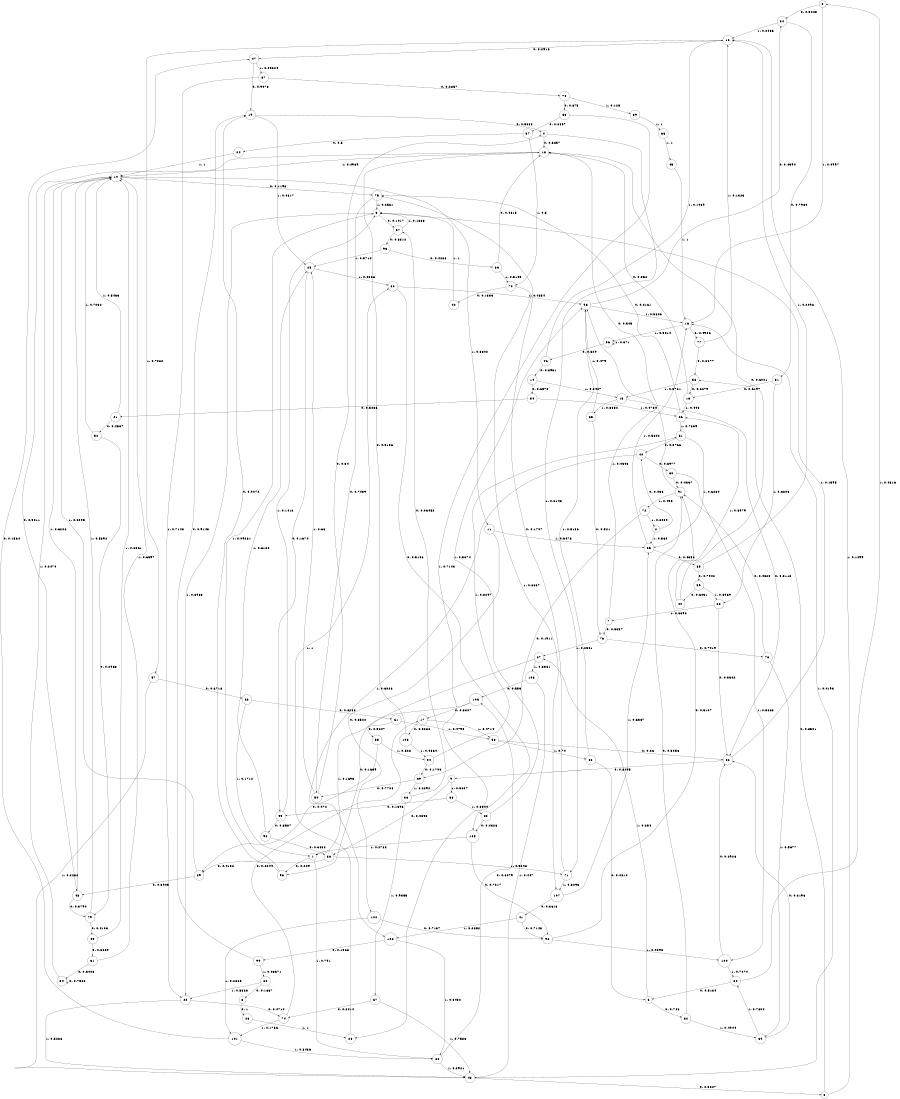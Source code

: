 digraph "ch21randomL10" {
size = "6,8.5";
ratio = "fill";
node [shape = circle];
node [fontsize = 24];
edge [fontsize = 24];
0 -> 84 [label = "0: 0.5003   "];
0 -> 16 [label = "1: 0.4997   "];
1 -> 98 [label = "0: 0.209    "];
1 -> 80 [label = "1: 0.791    "];
2 -> 40 [label = "0: 0.436    "];
2 -> 35 [label = "1: 0.564    "];
3 -> 58 [label = "0: 0.8501   "];
3 -> 12 [label = "1: 0.1499   "];
4 -> 18 [label = "0: 0.3857   "];
4 -> 71 [label = "1: 0.6143   "];
5 -> 97 [label = "0: 0.1017   "];
5 -> 22 [label = "1: 0.8983   "];
6 -> 62 [label = "0: 0.746    "];
6 -> 27 [label = "1: 0.254    "];
7 -> 76 [label = "0: 0.5657   "];
7 -> 96 [label = "1: 0.4343   "];
8 -> 23 [label = "0: 1        "];
9 -> 36 [label = "0: 0.4393   "];
9 -> 68 [label = "1: 0.5607   "];
10 -> 75 [label = "0: 0.1198   "];
10 -> 11 [label = "1: 0.8802   "];
11 -> 104 [label = "0: 0.3522   "];
11 -> 35 [label = "1: 0.6478   "];
12 -> 47 [label = "0: 0.2918   "];
12 -> 57 [label = "1: 0.7082   "];
13 -> 18 [label = "0: 0.552    "];
13 -> 26 [label = "1: 0.448    "];
14 -> 54 [label = "0: 0.6573   "];
14 -> 15 [label = "1: 0.3427   "];
15 -> 32 [label = "0: 0.3118   "];
15 -> 65 [label = "1: 0.6882   "];
16 -> 77 [label = "0: 0.4986   "];
16 -> 56 [label = "1: 0.5014   "];
17 -> 103 [label = "0: 0.5286   "];
17 -> 53 [label = "1: 0.4714   "];
18 -> 48 [label = "0: 0.5011   "];
18 -> 10 [label = "1: 0.4989   "];
19 -> 4 [label = "0: 0.5383   "];
19 -> 25 [label = "1: 0.4617   "];
20 -> 105 [label = "0: 0.5146   "];
20 -> 96 [label = "1: 0.4854   "];
21 -> 52 [label = "0: 0.4537   "];
21 -> 10 [label = "1: 0.5463   "];
22 -> 74 [label = "0: 0.4714   "];
22 -> 43 [label = "1: 0.5286   "];
23 -> 28 [label = "1: 1        "];
24 -> 10 [label = "1: 1        "];
25 -> 95 [label = "0: 0.1674   "];
25 -> 20 [label = "1: 0.8326   "];
26 -> 75 [label = "0: 0.2161   "];
26 -> 51 [label = "1: 0.7839   "];
27 -> 98 [label = "0: 0.1639   "];
27 -> 108 [label = "1: 0.8361   "];
28 -> 20 [label = "1: 1        "];
29 -> 48 [label = "0: 0.3905   "];
29 -> 10 [label = "1: 0.6095   "];
30 -> 91 [label = "0: 0.4337   "];
30 -> 100 [label = "1: 0.5663   "];
31 -> 34 [label = "0: 0.3403   "];
31 -> 10 [label = "1: 0.6597   "];
32 -> 9 [label = "0: 0.8405   "];
32 -> 5 [label = "1: 0.1595   "];
33 -> 61 [label = "0: 0.8288   "];
33 -> 1 [label = "1: 0.1712   "];
34 -> 34 [label = "0: 0.7526   "];
34 -> 10 [label = "1: 0.2474   "];
35 -> 85 [label = "0: 0.4358   "];
35 -> 16 [label = "1: 0.5642   "];
36 -> 29 [label = "0: 0.4152   "];
36 -> 71 [label = "1: 0.5848   "];
37 -> 24 [label = "0: 0.5      "];
37 -> 70 [label = "1: 0.5      "];
38 -> 97 [label = "0: 0.06452  "];
38 -> 67 [label = "1: 0.9355   "];
39 -> 50 [label = "0: 0.7708   "];
39 -> 38 [label = "1: 0.2292   "];
40 -> 30 [label = "0: 0.6977   "];
40 -> 102 [label = "1: 0.3023   "];
41 -> 92 [label = "0: 0.7148   "];
41 -> 102 [label = "1: 0.2852   "];
42 -> 5 [label = "1: 1        "];
43 -> 3 [label = "0: 0.5807   "];
43 -> 16 [label = "1: 0.4193   "];
44 -> 18 [label = "0: 0.6021   "];
44 -> 26 [label = "1: 0.3979   "];
45 -> 16 [label = "1: 1        "];
46 -> 14 [label = "0: 0.8931   "];
46 -> 12 [label = "1: 0.1069   "];
47 -> 19 [label = "0: 0.9478   "];
47 -> 87 [label = "1: 0.05224  "];
48 -> 79 [label = "0: 0.3794   "];
48 -> 10 [label = "1: 0.6206   "];
49 -> 31 [label = "0: 0.3639   "];
49 -> 10 [label = "1: 0.6361   "];
50 -> 4 [label = "0: 0.34     "];
50 -> 25 [label = "1: 0.66     "];
51 -> 40 [label = "0: 0.3766   "];
51 -> 35 [label = "1: 0.6234   "];
52 -> 79 [label = "0: 0.2968   "];
52 -> 10 [label = "1: 0.7032   "];
53 -> 32 [label = "0: 0.26     "];
53 -> 82 [label = "1: 0.74     "];
54 -> 21 [label = "0: 0.5266   "];
54 -> 26 [label = "1: 0.4734   "];
55 -> 29 [label = "0: 0.472    "];
55 -> 94 [label = "1: 0.528    "];
56 -> 46 [label = "0: 0.629    "];
56 -> 56 [label = "1: 0.371    "];
57 -> 33 [label = "0: 0.6718   "];
57 -> 43 [label = "1: 0.3282   "];
58 -> 13 [label = "0: 0.6279   "];
58 -> 15 [label = "1: 0.3721   "];
59 -> 44 [label = "0: 0.6031   "];
59 -> 60 [label = "1: 0.3969   "];
60 -> 32 [label = "0: 0.3302   "];
60 -> 7 [label = "1: 0.6698   "];
61 -> 55 [label = "0: 0.5207   "];
61 -> 53 [label = "1: 0.4793   "];
62 -> 91 [label = "0: 0.5056   "];
62 -> 69 [label = "1: 0.4944   "];
63 -> 37 [label = "0: 0.2857   "];
63 -> 28 [label = "1: 0.7143   "];
64 -> 6 [label = "0: 0.5184   "];
64 -> 0 [label = "1: 0.4816   "];
65 -> 76 [label = "0: 0.521    "];
65 -> 96 [label = "1: 0.479    "];
66 -> 45 [label = "1: 1        "];
67 -> 74 [label = "0: 0.2414   "];
67 -> 43 [label = "1: 0.7586   "];
68 -> 95 [label = "0: 0.1696   "];
68 -> 83 [label = "1: 0.8304   "];
69 -> 32 [label = "0: 0.2196   "];
69 -> 64 [label = "1: 0.7804   "];
70 -> 42 [label = "0: 0.1333   "];
70 -> 107 [label = "1: 0.8667   "];
71 -> 75 [label = "0: 0.1707   "];
71 -> 107 [label = "1: 0.8293   "];
72 -> 39 [label = "0: 0.1911   "];
72 -> 2 [label = "1: 0.8089   "];
73 -> 91 [label = "0: 0.4323   "];
73 -> 69 [label = "1: 0.5677   "];
74 -> 17 [label = "0: 0.8244   "];
74 -> 101 [label = "1: 0.1756   "];
75 -> 50 [label = "0: 0.7439   "];
75 -> 5 [label = "1: 0.2561   "];
76 -> 73 [label = "0: 0.7419   "];
76 -> 27 [label = "1: 0.2581   "];
77 -> 58 [label = "0: 0.8677   "];
77 -> 12 [label = "1: 0.1323   "];
78 -> 63 [label = "0: 0.875    "];
78 -> 89 [label = "1: 0.125    "];
79 -> 49 [label = "0: 0.4108   "];
79 -> 10 [label = "1: 0.5892   "];
80 -> 106 [label = "0: 0.6079   "];
80 -> 43 [label = "1: 0.3921   "];
81 -> 13 [label = "0: 0.6197   "];
81 -> 60 [label = "1: 0.3803   "];
82 -> 6 [label = "0: 0.4814   "];
82 -> 96 [label = "1: 0.5186   "];
83 -> 105 [label = "0: 0.4326   "];
83 -> 96 [label = "1: 0.5674   "];
84 -> 81 [label = "0: 0.7964   "];
84 -> 12 [label = "1: 0.2036   "];
85 -> 59 [label = "0: 0.7902   "];
85 -> 12 [label = "1: 0.2098   "];
86 -> 18 [label = "0: 0.4815   "];
86 -> 70 [label = "1: 0.5185   "];
87 -> 78 [label = "0: 0.2857   "];
87 -> 22 [label = "1: 0.7143   "];
88 -> 8 [label = "0: 0.1667   "];
88 -> 22 [label = "1: 0.8333   "];
89 -> 66 [label = "1: 1        "];
90 -> 36 [label = "0: 0.3832   "];
90 -> 25 [label = "1: 0.6168   "];
91 -> 18 [label = "0: 0.545    "];
91 -> 72 [label = "1: 0.455    "];
92 -> 91 [label = "0: 0.5107   "];
92 -> 100 [label = "1: 0.4893   "];
93 -> 86 [label = "0: 0.4286   "];
93 -> 25 [label = "1: 0.5714   "];
94 -> 39 [label = "0: 0.1703   "];
94 -> 51 [label = "1: 0.8297   "];
95 -> 90 [label = "0: 0.8587   "];
95 -> 5 [label = "1: 0.1413   "];
96 -> 84 [label = "0: 0.4394   "];
96 -> 16 [label = "1: 0.5606   "];
97 -> 93 [label = "0: 0.8312   "];
97 -> 5 [label = "1: 0.1688   "];
98 -> 19 [label = "0: 0.9072   "];
98 -> 5 [label = "1: 0.09281  "];
99 -> 19 [label = "0: 0.9143   "];
99 -> 88 [label = "1: 0.08571  "];
100 -> 32 [label = "0: 0.2926   "];
100 -> 64 [label = "1: 0.7074   "];
101 -> 47 [label = "0: 0.1564   "];
101 -> 80 [label = "1: 0.8436   "];
102 -> 99 [label = "0: 0.1568   "];
102 -> 80 [label = "1: 0.8432   "];
103 -> 18 [label = "0: 0.5136   "];
103 -> 94 [label = "1: 0.4864   "];
104 -> 92 [label = "0: 0.7137   "];
104 -> 101 [label = "1: 0.2863   "];
105 -> 92 [label = "0: 0.7217   "];
105 -> 1 [label = "1: 0.2783   "];
106 -> 17 [label = "0: 0.8307   "];
106 -> 1 [label = "1: 0.1693   "];
107 -> 41 [label = "0: 0.3613   "];
107 -> 35 [label = "1: 0.6387   "];
108 -> 106 [label = "0: 0.553    "];
108 -> 43 [label = "1: 0.447    "];
}